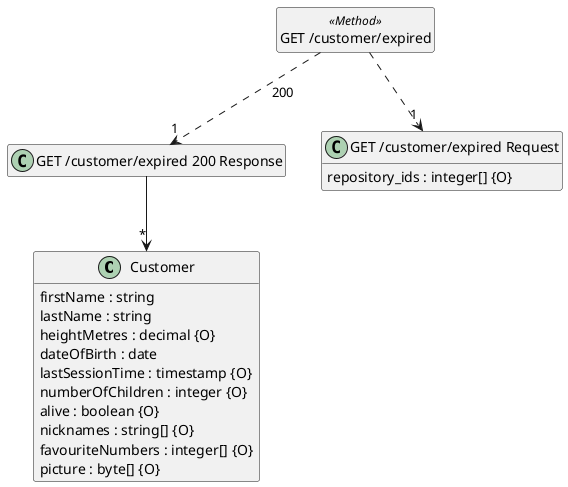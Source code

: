 @startuml
hide <<Method>> circle
hide empty methods
hide empty fields
set namespaceSeparator none

class "Customer" {
  firstName : string
  lastName : string
  heightMetres : decimal {O}
  dateOfBirth : date
  lastSessionTime : timestamp {O}
  numberOfChildren : integer {O}
  alive : boolean {O}
  nicknames : string[] {O}
  favouriteNumbers : integer[] {O}
  picture : byte[] {O}
}

class "GET /customer/expired" <<Method>> {
}

class "GET /customer/expired 200 Response" {
}

class "GET /customer/expired Request" {
  repository_ids : integer[] {O}
}

"GET /customer/expired 200 Response" --> "*" "Customer"

"GET /customer/expired" ..> "1" "GET /customer/expired 200 Response" : "200"

"GET /customer/expired" ..> "1" "GET /customer/expired Request"

@enduml